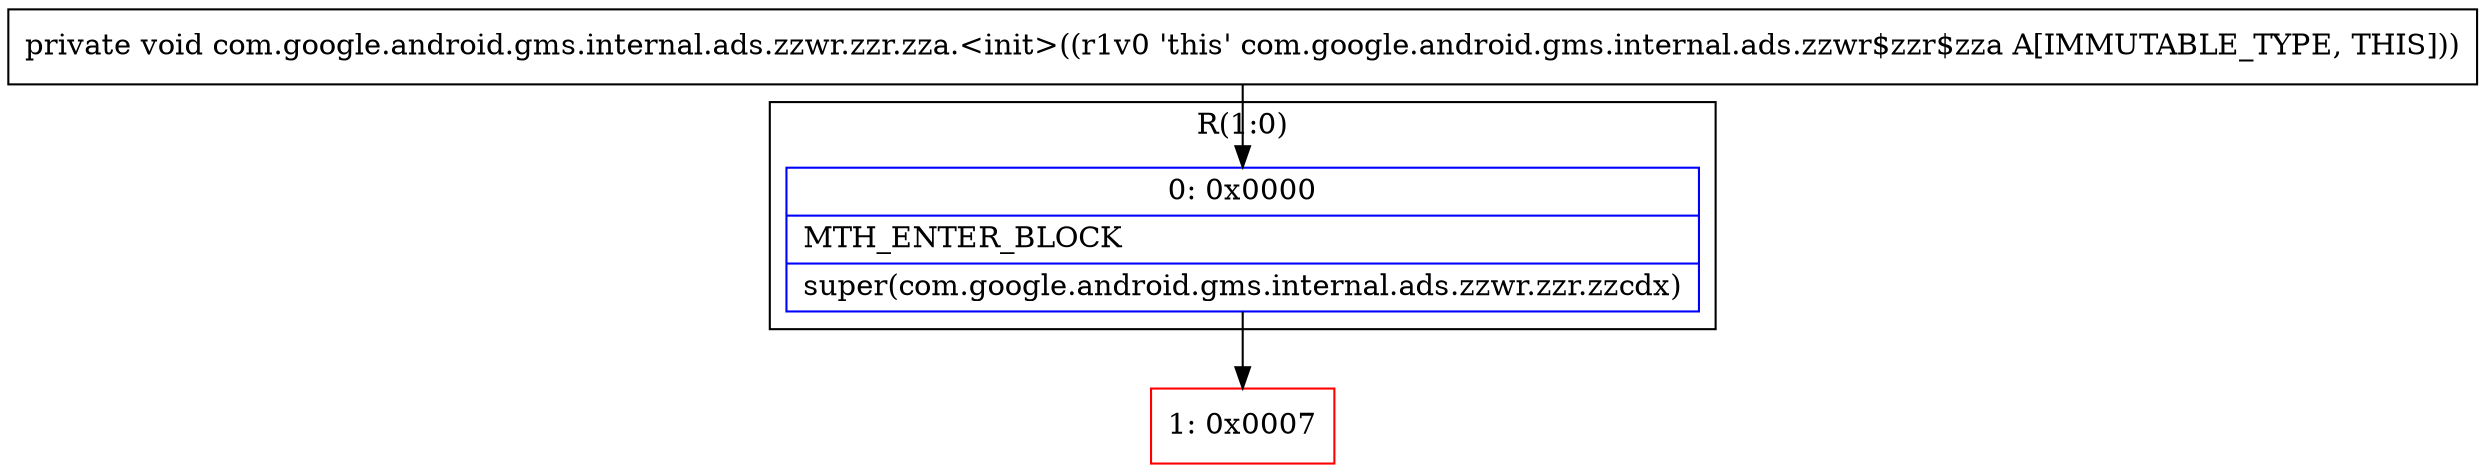 digraph "CFG forcom.google.android.gms.internal.ads.zzwr.zzr.zza.\<init\>()V" {
subgraph cluster_Region_420590943 {
label = "R(1:0)";
node [shape=record,color=blue];
Node_0 [shape=record,label="{0\:\ 0x0000|MTH_ENTER_BLOCK\l|super(com.google.android.gms.internal.ads.zzwr.zzr.zzcdx)\l}"];
}
Node_1 [shape=record,color=red,label="{1\:\ 0x0007}"];
MethodNode[shape=record,label="{private void com.google.android.gms.internal.ads.zzwr.zzr.zza.\<init\>((r1v0 'this' com.google.android.gms.internal.ads.zzwr$zzr$zza A[IMMUTABLE_TYPE, THIS])) }"];
MethodNode -> Node_0;
Node_0 -> Node_1;
}

